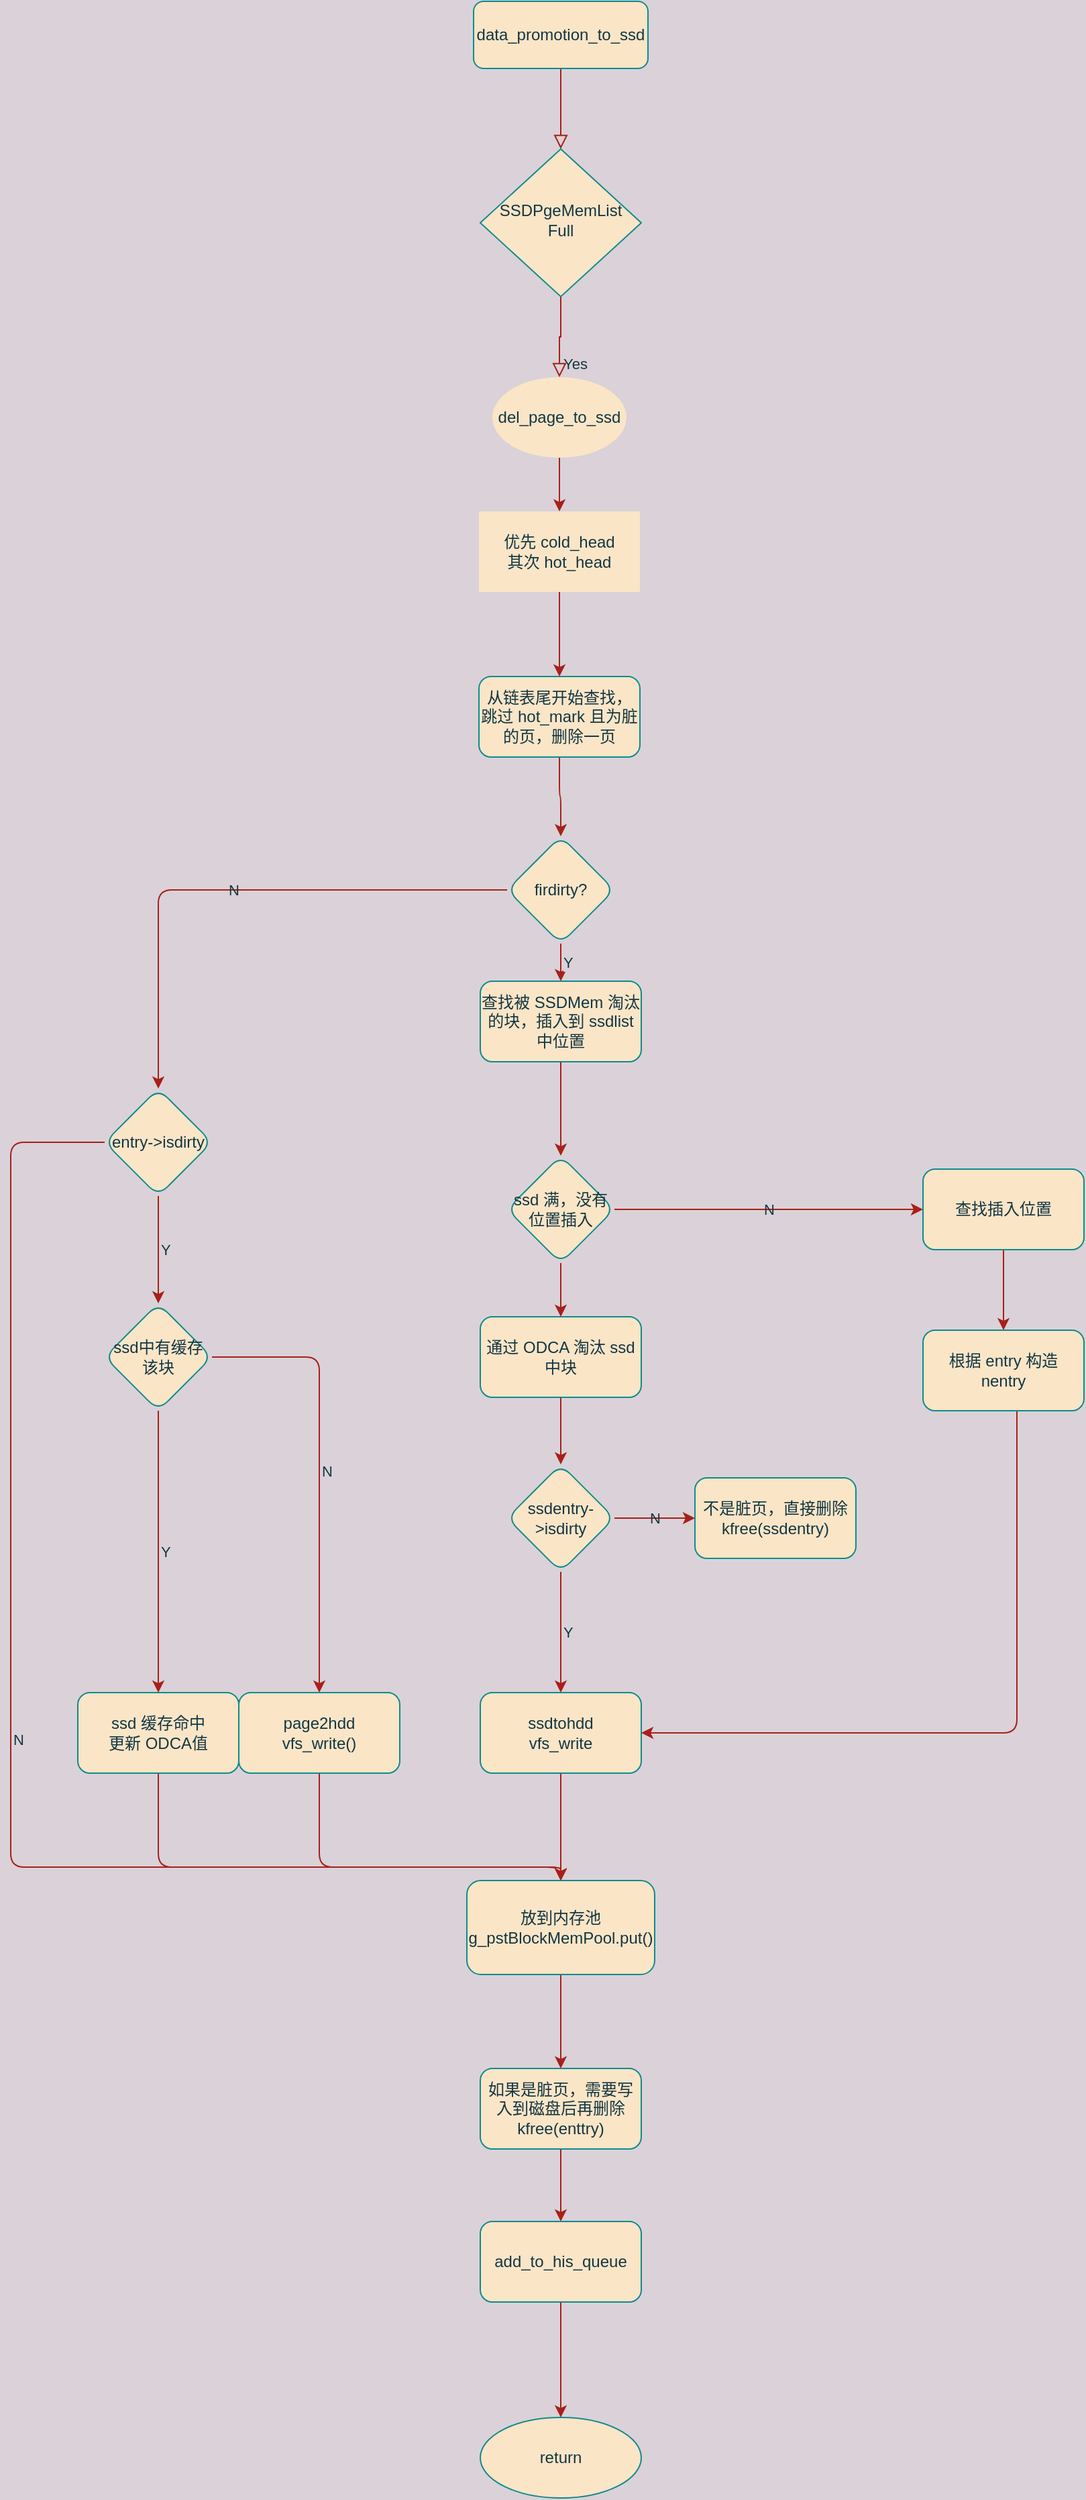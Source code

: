 <mxfile version="17.5.1" type="github">
  <diagram id="C5RBs43oDa-KdzZeNtuy" name="Page-1">
    <mxGraphModel dx="1984" dy="963" grid="1" gridSize="10" guides="1" tooltips="1" connect="1" arrows="1" fold="1" page="0" pageScale="1" pageWidth="827" pageHeight="1169" background="#DAD2D8" math="0" shadow="0">
      <root>
        <mxCell id="WIyWlLk6GJQsqaUBKTNV-0" />
        <mxCell id="WIyWlLk6GJQsqaUBKTNV-1" parent="WIyWlLk6GJQsqaUBKTNV-0" />
        <mxCell id="WIyWlLk6GJQsqaUBKTNV-2" value="" style="rounded=0;html=1;jettySize=auto;orthogonalLoop=1;fontSize=11;endArrow=block;endFill=0;endSize=8;strokeWidth=1;shadow=0;labelBackgroundColor=none;edgeStyle=orthogonalEdgeStyle;strokeColor=#A8201A;fontColor=#143642;" parent="WIyWlLk6GJQsqaUBKTNV-1" source="WIyWlLk6GJQsqaUBKTNV-3" target="WIyWlLk6GJQsqaUBKTNV-6" edge="1">
          <mxGeometry relative="1" as="geometry" />
        </mxCell>
        <mxCell id="WIyWlLk6GJQsqaUBKTNV-3" value="data_promotion_to_ssd" style="rounded=1;whiteSpace=wrap;html=1;fontSize=12;glass=0;strokeWidth=1;shadow=0;fillColor=#FAE5C7;strokeColor=#0F8B8D;fontColor=#143642;" parent="WIyWlLk6GJQsqaUBKTNV-1" vertex="1">
          <mxGeometry x="155" y="60" width="130" height="50" as="geometry" />
        </mxCell>
        <mxCell id="WIyWlLk6GJQsqaUBKTNV-4" value="Yes" style="rounded=0;html=1;jettySize=auto;orthogonalLoop=1;fontSize=11;endArrow=block;endFill=0;endSize=8;strokeWidth=1;shadow=0;labelBackgroundColor=none;edgeStyle=orthogonalEdgeStyle;entryX=0.5;entryY=0;entryDx=0;entryDy=0;entryPerimeter=0;strokeColor=#A8201A;fontColor=#143642;labelPosition=right;verticalLabelPosition=middle;align=left;verticalAlign=middle;" parent="WIyWlLk6GJQsqaUBKTNV-1" source="WIyWlLk6GJQsqaUBKTNV-6" target="3LPMLYUL23tGQ6l7nRSu-66" edge="1">
          <mxGeometry y="20" relative="1" as="geometry">
            <mxPoint as="offset" />
            <mxPoint x="219.96" y="340" as="targetPoint" />
          </mxGeometry>
        </mxCell>
        <mxCell id="WIyWlLk6GJQsqaUBKTNV-6" value="SSDPgeMemList Full" style="rhombus;whiteSpace=wrap;html=1;shadow=0;fontFamily=Helvetica;fontSize=12;align=center;strokeWidth=1;spacing=6;spacingTop=-4;fillColor=#FAE5C7;strokeColor=#0F8B8D;fontColor=#143642;" parent="WIyWlLk6GJQsqaUBKTNV-1" vertex="1">
          <mxGeometry x="160" y="170" width="120" height="110" as="geometry" />
        </mxCell>
        <mxCell id="3LPMLYUL23tGQ6l7nRSu-74" value="" style="edgeStyle=orthogonalEdgeStyle;curved=0;rounded=1;sketch=0;orthogonalLoop=1;jettySize=auto;html=1;fontColor=#143642;strokeColor=#A8201A;fillColor=#FAE5C7;" edge="1" parent="WIyWlLk6GJQsqaUBKTNV-1" source="3LPMLYUL23tGQ6l7nRSu-12" target="3LPMLYUL23tGQ6l7nRSu-17">
          <mxGeometry relative="1" as="geometry" />
        </mxCell>
        <mxCell id="3LPMLYUL23tGQ6l7nRSu-12" value="&lt;span&gt;从链表尾开始查找，跳过 hot_mark 且为脏的页，删除一页&lt;/span&gt;" style="whiteSpace=wrap;html=1;fillColor=#FAE5C7;strokeColor=#0F8B8D;fontColor=#143642;rounded=1;" vertex="1" parent="WIyWlLk6GJQsqaUBKTNV-1">
          <mxGeometry x="159" y="563" width="120" height="60" as="geometry" />
        </mxCell>
        <mxCell id="3LPMLYUL23tGQ6l7nRSu-20" value="Y" style="edgeStyle=orthogonalEdgeStyle;curved=0;rounded=1;sketch=0;orthogonalLoop=1;jettySize=auto;html=1;fontColor=#143642;strokeColor=#A8201A;fillColor=#FAE5C7;labelBackgroundColor=#DAD2D8;labelPosition=right;verticalLabelPosition=middle;align=left;verticalAlign=middle;" edge="1" parent="WIyWlLk6GJQsqaUBKTNV-1" source="3LPMLYUL23tGQ6l7nRSu-17" target="3LPMLYUL23tGQ6l7nRSu-19">
          <mxGeometry relative="1" as="geometry" />
        </mxCell>
        <mxCell id="3LPMLYUL23tGQ6l7nRSu-45" value="N" style="edgeStyle=orthogonalEdgeStyle;curved=0;rounded=1;sketch=0;orthogonalLoop=1;jettySize=auto;html=1;labelBackgroundColor=none;labelBorderColor=none;fontColor=#143642;strokeColor=#A8201A;fillColor=#FAE5C7;" edge="1" parent="WIyWlLk6GJQsqaUBKTNV-1" source="3LPMLYUL23tGQ6l7nRSu-17" target="3LPMLYUL23tGQ6l7nRSu-44">
          <mxGeometry relative="1" as="geometry" />
        </mxCell>
        <mxCell id="3LPMLYUL23tGQ6l7nRSu-17" value="firdirty?" style="rhombus;whiteSpace=wrap;html=1;fillColor=#FAE5C7;strokeColor=#0F8B8D;fontColor=#143642;rounded=1;" vertex="1" parent="WIyWlLk6GJQsqaUBKTNV-1">
          <mxGeometry x="180" y="682" width="80" height="80" as="geometry" />
        </mxCell>
        <mxCell id="3LPMLYUL23tGQ6l7nRSu-30" value="" style="edgeStyle=orthogonalEdgeStyle;curved=0;rounded=1;sketch=0;orthogonalLoop=1;jettySize=auto;html=1;labelBackgroundColor=none;labelBorderColor=none;fontColor=#143642;strokeColor=#A8201A;fillColor=#FAE5C7;" edge="1" parent="WIyWlLk6GJQsqaUBKTNV-1" source="3LPMLYUL23tGQ6l7nRSu-19" target="3LPMLYUL23tGQ6l7nRSu-29">
          <mxGeometry relative="1" as="geometry" />
        </mxCell>
        <mxCell id="3LPMLYUL23tGQ6l7nRSu-19" value="查找被 SSDMem 淘汰的块，插入到 ssdlist 中位置" style="whiteSpace=wrap;html=1;fillColor=#FAE5C7;strokeColor=#0F8B8D;fontColor=#143642;rounded=1;" vertex="1" parent="WIyWlLk6GJQsqaUBKTNV-1">
          <mxGeometry x="160" y="790" width="120" height="60" as="geometry" />
        </mxCell>
        <mxCell id="3LPMLYUL23tGQ6l7nRSu-32" value="" style="edgeStyle=orthogonalEdgeStyle;curved=0;rounded=1;sketch=0;orthogonalLoop=1;jettySize=auto;html=1;labelBackgroundColor=none;labelBorderColor=none;fontColor=#143642;strokeColor=#A8201A;fillColor=#FAE5C7;" edge="1" parent="WIyWlLk6GJQsqaUBKTNV-1" source="3LPMLYUL23tGQ6l7nRSu-29" target="3LPMLYUL23tGQ6l7nRSu-31">
          <mxGeometry relative="1" as="geometry" />
        </mxCell>
        <mxCell id="3LPMLYUL23tGQ6l7nRSu-40" value="N" style="edgeStyle=orthogonalEdgeStyle;curved=0;rounded=1;sketch=0;orthogonalLoop=1;jettySize=auto;html=1;labelBackgroundColor=none;labelBorderColor=none;fontColor=#143642;strokeColor=#A8201A;fillColor=#FAE5C7;entryX=0;entryY=0.5;entryDx=0;entryDy=0;" edge="1" parent="WIyWlLk6GJQsqaUBKTNV-1" source="3LPMLYUL23tGQ6l7nRSu-29" target="3LPMLYUL23tGQ6l7nRSu-39">
          <mxGeometry relative="1" as="geometry">
            <Array as="points">
              <mxPoint x="490" y="960" />
            </Array>
          </mxGeometry>
        </mxCell>
        <mxCell id="3LPMLYUL23tGQ6l7nRSu-29" value="ssd 满，没有位置插入" style="rhombus;whiteSpace=wrap;html=1;fillColor=#FAE5C7;strokeColor=#0F8B8D;fontColor=#143642;rounded=1;" vertex="1" parent="WIyWlLk6GJQsqaUBKTNV-1">
          <mxGeometry x="180" y="920" width="80" height="80" as="geometry" />
        </mxCell>
        <mxCell id="3LPMLYUL23tGQ6l7nRSu-34" value="" style="edgeStyle=orthogonalEdgeStyle;curved=0;rounded=1;sketch=0;orthogonalLoop=1;jettySize=auto;html=1;labelBackgroundColor=none;labelBorderColor=none;fontColor=#143642;strokeColor=#A8201A;fillColor=#FAE5C7;" edge="1" parent="WIyWlLk6GJQsqaUBKTNV-1" source="3LPMLYUL23tGQ6l7nRSu-31" target="3LPMLYUL23tGQ6l7nRSu-33">
          <mxGeometry relative="1" as="geometry" />
        </mxCell>
        <mxCell id="3LPMLYUL23tGQ6l7nRSu-31" value="通过 ODCA 淘汰 ssd 中块" style="whiteSpace=wrap;html=1;fillColor=#FAE5C7;strokeColor=#0F8B8D;fontColor=#143642;rounded=1;" vertex="1" parent="WIyWlLk6GJQsqaUBKTNV-1">
          <mxGeometry x="160" y="1040" width="120" height="60" as="geometry" />
        </mxCell>
        <mxCell id="3LPMLYUL23tGQ6l7nRSu-36" value="Y" style="edgeStyle=orthogonalEdgeStyle;curved=0;rounded=1;sketch=0;orthogonalLoop=1;jettySize=auto;html=1;labelBackgroundColor=none;labelBorderColor=none;fontColor=#143642;strokeColor=#A8201A;fillColor=#FAE5C7;labelPosition=right;verticalLabelPosition=middle;align=left;verticalAlign=middle;" edge="1" parent="WIyWlLk6GJQsqaUBKTNV-1" source="3LPMLYUL23tGQ6l7nRSu-33" target="3LPMLYUL23tGQ6l7nRSu-35">
          <mxGeometry relative="1" as="geometry" />
        </mxCell>
        <mxCell id="3LPMLYUL23tGQ6l7nRSu-38" value="N" style="edgeStyle=orthogonalEdgeStyle;curved=0;rounded=1;sketch=0;orthogonalLoop=1;jettySize=auto;html=1;labelBackgroundColor=none;labelBorderColor=none;fontColor=#143642;strokeColor=#A8201A;fillColor=#FAE5C7;" edge="1" parent="WIyWlLk6GJQsqaUBKTNV-1" source="3LPMLYUL23tGQ6l7nRSu-33" target="3LPMLYUL23tGQ6l7nRSu-37">
          <mxGeometry relative="1" as="geometry" />
        </mxCell>
        <mxCell id="3LPMLYUL23tGQ6l7nRSu-33" value="ssdentry-&amp;gt;isdirty" style="rhombus;whiteSpace=wrap;html=1;fillColor=#FAE5C7;strokeColor=#0F8B8D;fontColor=#143642;rounded=1;" vertex="1" parent="WIyWlLk6GJQsqaUBKTNV-1">
          <mxGeometry x="180" y="1150" width="80" height="80" as="geometry" />
        </mxCell>
        <mxCell id="3LPMLYUL23tGQ6l7nRSu-54" value="" style="edgeStyle=orthogonalEdgeStyle;curved=0;rounded=1;sketch=0;orthogonalLoop=1;jettySize=auto;html=1;labelBackgroundColor=none;labelBorderColor=none;fontColor=#143642;strokeColor=#A8201A;fillColor=#FAE5C7;" edge="1" parent="WIyWlLk6GJQsqaUBKTNV-1" source="3LPMLYUL23tGQ6l7nRSu-35" target="3LPMLYUL23tGQ6l7nRSu-53">
          <mxGeometry relative="1" as="geometry" />
        </mxCell>
        <mxCell id="3LPMLYUL23tGQ6l7nRSu-35" value="ssdtohdd&lt;br&gt;vfs_write" style="whiteSpace=wrap;html=1;fillColor=#FAE5C7;strokeColor=#0F8B8D;fontColor=#143642;rounded=1;" vertex="1" parent="WIyWlLk6GJQsqaUBKTNV-1">
          <mxGeometry x="160" y="1320" width="120" height="60" as="geometry" />
        </mxCell>
        <mxCell id="3LPMLYUL23tGQ6l7nRSu-37" value="不是脏页，直接删除&lt;br&gt;kfree(ssdentry)" style="whiteSpace=wrap;html=1;fillColor=#FAE5C7;strokeColor=#0F8B8D;fontColor=#143642;rounded=1;" vertex="1" parent="WIyWlLk6GJQsqaUBKTNV-1">
          <mxGeometry x="320" y="1160" width="120" height="60" as="geometry" />
        </mxCell>
        <mxCell id="3LPMLYUL23tGQ6l7nRSu-42" value="" style="edgeStyle=orthogonalEdgeStyle;curved=0;rounded=1;sketch=0;orthogonalLoop=1;jettySize=auto;html=1;labelBackgroundColor=none;labelBorderColor=none;fontColor=#143642;strokeColor=#A8201A;fillColor=#FAE5C7;" edge="1" parent="WIyWlLk6GJQsqaUBKTNV-1" source="3LPMLYUL23tGQ6l7nRSu-39" target="3LPMLYUL23tGQ6l7nRSu-41">
          <mxGeometry relative="1" as="geometry" />
        </mxCell>
        <mxCell id="3LPMLYUL23tGQ6l7nRSu-39" value="查找插入位置&lt;br&gt;" style="whiteSpace=wrap;html=1;fillColor=#FAE5C7;strokeColor=#0F8B8D;fontColor=#143642;rounded=1;" vertex="1" parent="WIyWlLk6GJQsqaUBKTNV-1">
          <mxGeometry x="490" y="930" width="120" height="60" as="geometry" />
        </mxCell>
        <mxCell id="3LPMLYUL23tGQ6l7nRSu-43" value="" style="edgeStyle=orthogonalEdgeStyle;curved=0;rounded=1;sketch=0;orthogonalLoop=1;jettySize=auto;html=1;labelBackgroundColor=none;labelBorderColor=none;fontColor=#143642;strokeColor=#A8201A;fillColor=#FAE5C7;entryX=1;entryY=0.5;entryDx=0;entryDy=0;" edge="1" parent="WIyWlLk6GJQsqaUBKTNV-1" source="3LPMLYUL23tGQ6l7nRSu-41" target="3LPMLYUL23tGQ6l7nRSu-35">
          <mxGeometry relative="1" as="geometry">
            <mxPoint x="550" y="1190" as="targetPoint" />
            <Array as="points">
              <mxPoint x="560" y="1350" />
            </Array>
          </mxGeometry>
        </mxCell>
        <mxCell id="3LPMLYUL23tGQ6l7nRSu-41" value="根据 entry 构造 nentry" style="whiteSpace=wrap;html=1;fillColor=#FAE5C7;strokeColor=#0F8B8D;fontColor=#143642;rounded=1;" vertex="1" parent="WIyWlLk6GJQsqaUBKTNV-1">
          <mxGeometry x="490" y="1050" width="120" height="60" as="geometry" />
        </mxCell>
        <mxCell id="3LPMLYUL23tGQ6l7nRSu-47" value="Y" style="edgeStyle=orthogonalEdgeStyle;curved=0;rounded=1;sketch=0;orthogonalLoop=1;jettySize=auto;html=1;labelBackgroundColor=none;labelBorderColor=none;fontColor=#143642;strokeColor=#A8201A;fillColor=#FAE5C7;labelPosition=right;verticalLabelPosition=middle;align=left;verticalAlign=middle;" edge="1" parent="WIyWlLk6GJQsqaUBKTNV-1" source="3LPMLYUL23tGQ6l7nRSu-44" target="3LPMLYUL23tGQ6l7nRSu-46">
          <mxGeometry relative="1" as="geometry" />
        </mxCell>
        <mxCell id="3LPMLYUL23tGQ6l7nRSu-63" value="N" style="edgeStyle=orthogonalEdgeStyle;curved=0;rounded=1;sketch=0;orthogonalLoop=1;jettySize=auto;html=1;labelBackgroundColor=none;labelBorderColor=none;fontColor=#143642;strokeColor=#A8201A;fillColor=#FAE5C7;entryX=0.5;entryY=0;entryDx=0;entryDy=0;labelPosition=right;verticalLabelPosition=middle;align=left;verticalAlign=middle;" edge="1" parent="WIyWlLk6GJQsqaUBKTNV-1" source="3LPMLYUL23tGQ6l7nRSu-44" target="3LPMLYUL23tGQ6l7nRSu-53">
          <mxGeometry relative="1" as="geometry">
            <mxPoint x="-200" y="910" as="targetPoint" />
            <Array as="points">
              <mxPoint x="-190" y="910" />
              <mxPoint x="-190" y="1450" />
              <mxPoint x="220" y="1450" />
            </Array>
          </mxGeometry>
        </mxCell>
        <mxCell id="3LPMLYUL23tGQ6l7nRSu-44" value="entry-&amp;gt;isdirty" style="rhombus;whiteSpace=wrap;html=1;fillColor=#FAE5C7;strokeColor=#0F8B8D;fontColor=#143642;rounded=1;" vertex="1" parent="WIyWlLk6GJQsqaUBKTNV-1">
          <mxGeometry x="-120" y="870" width="80" height="80" as="geometry" />
        </mxCell>
        <mxCell id="3LPMLYUL23tGQ6l7nRSu-50" value="N" style="edgeStyle=orthogonalEdgeStyle;curved=0;rounded=1;sketch=0;orthogonalLoop=1;jettySize=auto;html=1;labelBackgroundColor=none;labelBorderColor=none;fontColor=#143642;strokeColor=#A8201A;fillColor=#FAE5C7;labelPosition=right;verticalLabelPosition=middle;align=left;verticalAlign=middle;" edge="1" parent="WIyWlLk6GJQsqaUBKTNV-1" source="3LPMLYUL23tGQ6l7nRSu-46" target="3LPMLYUL23tGQ6l7nRSu-49">
          <mxGeometry relative="1" as="geometry" />
        </mxCell>
        <mxCell id="3LPMLYUL23tGQ6l7nRSu-52" value="Y" style="edgeStyle=orthogonalEdgeStyle;curved=0;rounded=1;sketch=0;orthogonalLoop=1;jettySize=auto;html=1;labelBackgroundColor=none;labelBorderColor=none;fontColor=#143642;strokeColor=#A8201A;fillColor=#FAE5C7;labelPosition=right;verticalLabelPosition=middle;align=left;verticalAlign=middle;" edge="1" parent="WIyWlLk6GJQsqaUBKTNV-1" source="3LPMLYUL23tGQ6l7nRSu-46" target="3LPMLYUL23tGQ6l7nRSu-51">
          <mxGeometry relative="1" as="geometry" />
        </mxCell>
        <mxCell id="3LPMLYUL23tGQ6l7nRSu-46" value="ssd中有缓存该块" style="rhombus;whiteSpace=wrap;html=1;fillColor=#FAE5C7;strokeColor=#0F8B8D;fontColor=#143642;rounded=1;" vertex="1" parent="WIyWlLk6GJQsqaUBKTNV-1">
          <mxGeometry x="-120" y="1030" width="80" height="80" as="geometry" />
        </mxCell>
        <mxCell id="3LPMLYUL23tGQ6l7nRSu-62" value="" style="edgeStyle=orthogonalEdgeStyle;curved=0;rounded=1;sketch=0;orthogonalLoop=1;jettySize=auto;html=1;labelBackgroundColor=none;labelBorderColor=none;fontColor=#143642;strokeColor=#A8201A;fillColor=#FAE5C7;entryX=0.5;entryY=0;entryDx=0;entryDy=0;" edge="1" parent="WIyWlLk6GJQsqaUBKTNV-1" source="3LPMLYUL23tGQ6l7nRSu-49" target="3LPMLYUL23tGQ6l7nRSu-53">
          <mxGeometry relative="1" as="geometry">
            <mxPoint x="40" y="1460" as="targetPoint" />
            <Array as="points">
              <mxPoint x="40" y="1450" />
              <mxPoint x="220" y="1450" />
            </Array>
          </mxGeometry>
        </mxCell>
        <mxCell id="3LPMLYUL23tGQ6l7nRSu-49" value="page2hdd&lt;br&gt;vfs_write()" style="whiteSpace=wrap;html=1;fillColor=#FAE5C7;strokeColor=#0F8B8D;fontColor=#143642;rounded=1;" vertex="1" parent="WIyWlLk6GJQsqaUBKTNV-1">
          <mxGeometry x="-20" y="1320" width="120" height="60" as="geometry" />
        </mxCell>
        <mxCell id="3LPMLYUL23tGQ6l7nRSu-61" value="" style="edgeStyle=orthogonalEdgeStyle;curved=0;rounded=1;sketch=0;orthogonalLoop=1;jettySize=auto;html=1;labelBackgroundColor=none;labelBorderColor=none;fontColor=#143642;strokeColor=#A8201A;fillColor=#FAE5C7;entryX=0.5;entryY=0;entryDx=0;entryDy=0;" edge="1" parent="WIyWlLk6GJQsqaUBKTNV-1" source="3LPMLYUL23tGQ6l7nRSu-51" target="3LPMLYUL23tGQ6l7nRSu-53">
          <mxGeometry relative="1" as="geometry">
            <mxPoint x="-80" y="1460" as="targetPoint" />
            <Array as="points">
              <mxPoint x="-80" y="1450" />
              <mxPoint x="220" y="1450" />
            </Array>
          </mxGeometry>
        </mxCell>
        <mxCell id="3LPMLYUL23tGQ6l7nRSu-51" value="ssd 缓存命中&lt;br&gt;更新 ODCA值" style="whiteSpace=wrap;html=1;fillColor=#FAE5C7;strokeColor=#0F8B8D;fontColor=#143642;rounded=1;" vertex="1" parent="WIyWlLk6GJQsqaUBKTNV-1">
          <mxGeometry x="-140" y="1320" width="120" height="60" as="geometry" />
        </mxCell>
        <mxCell id="3LPMLYUL23tGQ6l7nRSu-56" value="" style="edgeStyle=orthogonalEdgeStyle;curved=0;rounded=1;sketch=0;orthogonalLoop=1;jettySize=auto;html=1;labelBackgroundColor=none;labelBorderColor=none;fontColor=#143642;strokeColor=#A8201A;fillColor=#FAE5C7;" edge="1" parent="WIyWlLk6GJQsqaUBKTNV-1" source="3LPMLYUL23tGQ6l7nRSu-53" target="3LPMLYUL23tGQ6l7nRSu-55">
          <mxGeometry relative="1" as="geometry" />
        </mxCell>
        <mxCell id="3LPMLYUL23tGQ6l7nRSu-53" value="放到内存池&lt;br&gt;g_pstBlockMemPool.put()" style="whiteSpace=wrap;html=1;fillColor=#FAE5C7;strokeColor=#0F8B8D;fontColor=#143642;rounded=1;" vertex="1" parent="WIyWlLk6GJQsqaUBKTNV-1">
          <mxGeometry x="150" y="1460" width="140" height="70" as="geometry" />
        </mxCell>
        <mxCell id="3LPMLYUL23tGQ6l7nRSu-58" value="" style="edgeStyle=orthogonalEdgeStyle;curved=0;rounded=1;sketch=0;orthogonalLoop=1;jettySize=auto;html=1;labelBackgroundColor=none;labelBorderColor=none;fontColor=#143642;strokeColor=#A8201A;fillColor=#FAE5C7;" edge="1" parent="WIyWlLk6GJQsqaUBKTNV-1" source="3LPMLYUL23tGQ6l7nRSu-55" target="3LPMLYUL23tGQ6l7nRSu-57">
          <mxGeometry relative="1" as="geometry" />
        </mxCell>
        <mxCell id="3LPMLYUL23tGQ6l7nRSu-55" value="如果是脏页，需要写入到磁盘后再删除&lt;br&gt;kfree(enttry)" style="whiteSpace=wrap;html=1;fillColor=#FAE5C7;strokeColor=#0F8B8D;fontColor=#143642;rounded=1;" vertex="1" parent="WIyWlLk6GJQsqaUBKTNV-1">
          <mxGeometry x="160" y="1600" width="120" height="60" as="geometry" />
        </mxCell>
        <mxCell id="3LPMLYUL23tGQ6l7nRSu-60" value="" style="edgeStyle=orthogonalEdgeStyle;curved=0;rounded=1;sketch=0;orthogonalLoop=1;jettySize=auto;html=1;labelBackgroundColor=none;labelBorderColor=none;fontColor=#143642;strokeColor=#A8201A;fillColor=#FAE5C7;" edge="1" parent="WIyWlLk6GJQsqaUBKTNV-1" source="3LPMLYUL23tGQ6l7nRSu-57" target="3LPMLYUL23tGQ6l7nRSu-59">
          <mxGeometry relative="1" as="geometry" />
        </mxCell>
        <mxCell id="3LPMLYUL23tGQ6l7nRSu-57" value="add_to_his_queue" style="whiteSpace=wrap;html=1;fillColor=#FAE5C7;strokeColor=#0F8B8D;fontColor=#143642;rounded=1;" vertex="1" parent="WIyWlLk6GJQsqaUBKTNV-1">
          <mxGeometry x="160" y="1714" width="120" height="60" as="geometry" />
        </mxCell>
        <mxCell id="3LPMLYUL23tGQ6l7nRSu-59" value="return" style="ellipse;whiteSpace=wrap;html=1;fillColor=#FAE5C7;strokeColor=#0F8B8D;fontColor=#143642;rounded=1;" vertex="1" parent="WIyWlLk6GJQsqaUBKTNV-1">
          <mxGeometry x="160" y="1860" width="120" height="60" as="geometry" />
        </mxCell>
        <mxCell id="3LPMLYUL23tGQ6l7nRSu-69" value="" style="edgeStyle=orthogonalEdgeStyle;curved=0;rounded=1;sketch=0;orthogonalLoop=1;jettySize=auto;html=1;fontColor=#143642;strokeColor=#A8201A;fillColor=#FAE5C7;" edge="1" parent="WIyWlLk6GJQsqaUBKTNV-1" source="3LPMLYUL23tGQ6l7nRSu-66" target="3LPMLYUL23tGQ6l7nRSu-68">
          <mxGeometry relative="1" as="geometry" />
        </mxCell>
        <mxCell id="3LPMLYUL23tGQ6l7nRSu-66" value="&lt;span&gt;del_page_to_ssd&lt;/span&gt;" style="strokeWidth=2;html=1;shape=mxgraph.flowchart.start_1;whiteSpace=wrap;rounded=0;sketch=0;fontColor=#143642;fillColor=#FAE5C7;strokeColor=none;" vertex="1" parent="WIyWlLk6GJQsqaUBKTNV-1">
          <mxGeometry x="169" y="340" width="100" height="60" as="geometry" />
        </mxCell>
        <mxCell id="3LPMLYUL23tGQ6l7nRSu-70" value="" style="edgeStyle=orthogonalEdgeStyle;curved=0;rounded=1;sketch=0;orthogonalLoop=1;jettySize=auto;html=1;fontColor=#143642;strokeColor=#A8201A;fillColor=#FAE5C7;" edge="1" parent="WIyWlLk6GJQsqaUBKTNV-1" source="3LPMLYUL23tGQ6l7nRSu-68" target="3LPMLYUL23tGQ6l7nRSu-12">
          <mxGeometry relative="1" as="geometry" />
        </mxCell>
        <mxCell id="3LPMLYUL23tGQ6l7nRSu-68" value="&lt;span&gt;优先 cold_head&lt;/span&gt;&lt;br&gt;&lt;span&gt;其次 hot_head&lt;/span&gt;" style="whiteSpace=wrap;html=1;fillColor=#FAE5C7;fontColor=#143642;strokeWidth=2;rounded=0;sketch=0;strokeColor=none;" vertex="1" parent="WIyWlLk6GJQsqaUBKTNV-1">
          <mxGeometry x="159" y="440" width="120" height="60" as="geometry" />
        </mxCell>
      </root>
    </mxGraphModel>
  </diagram>
</mxfile>
